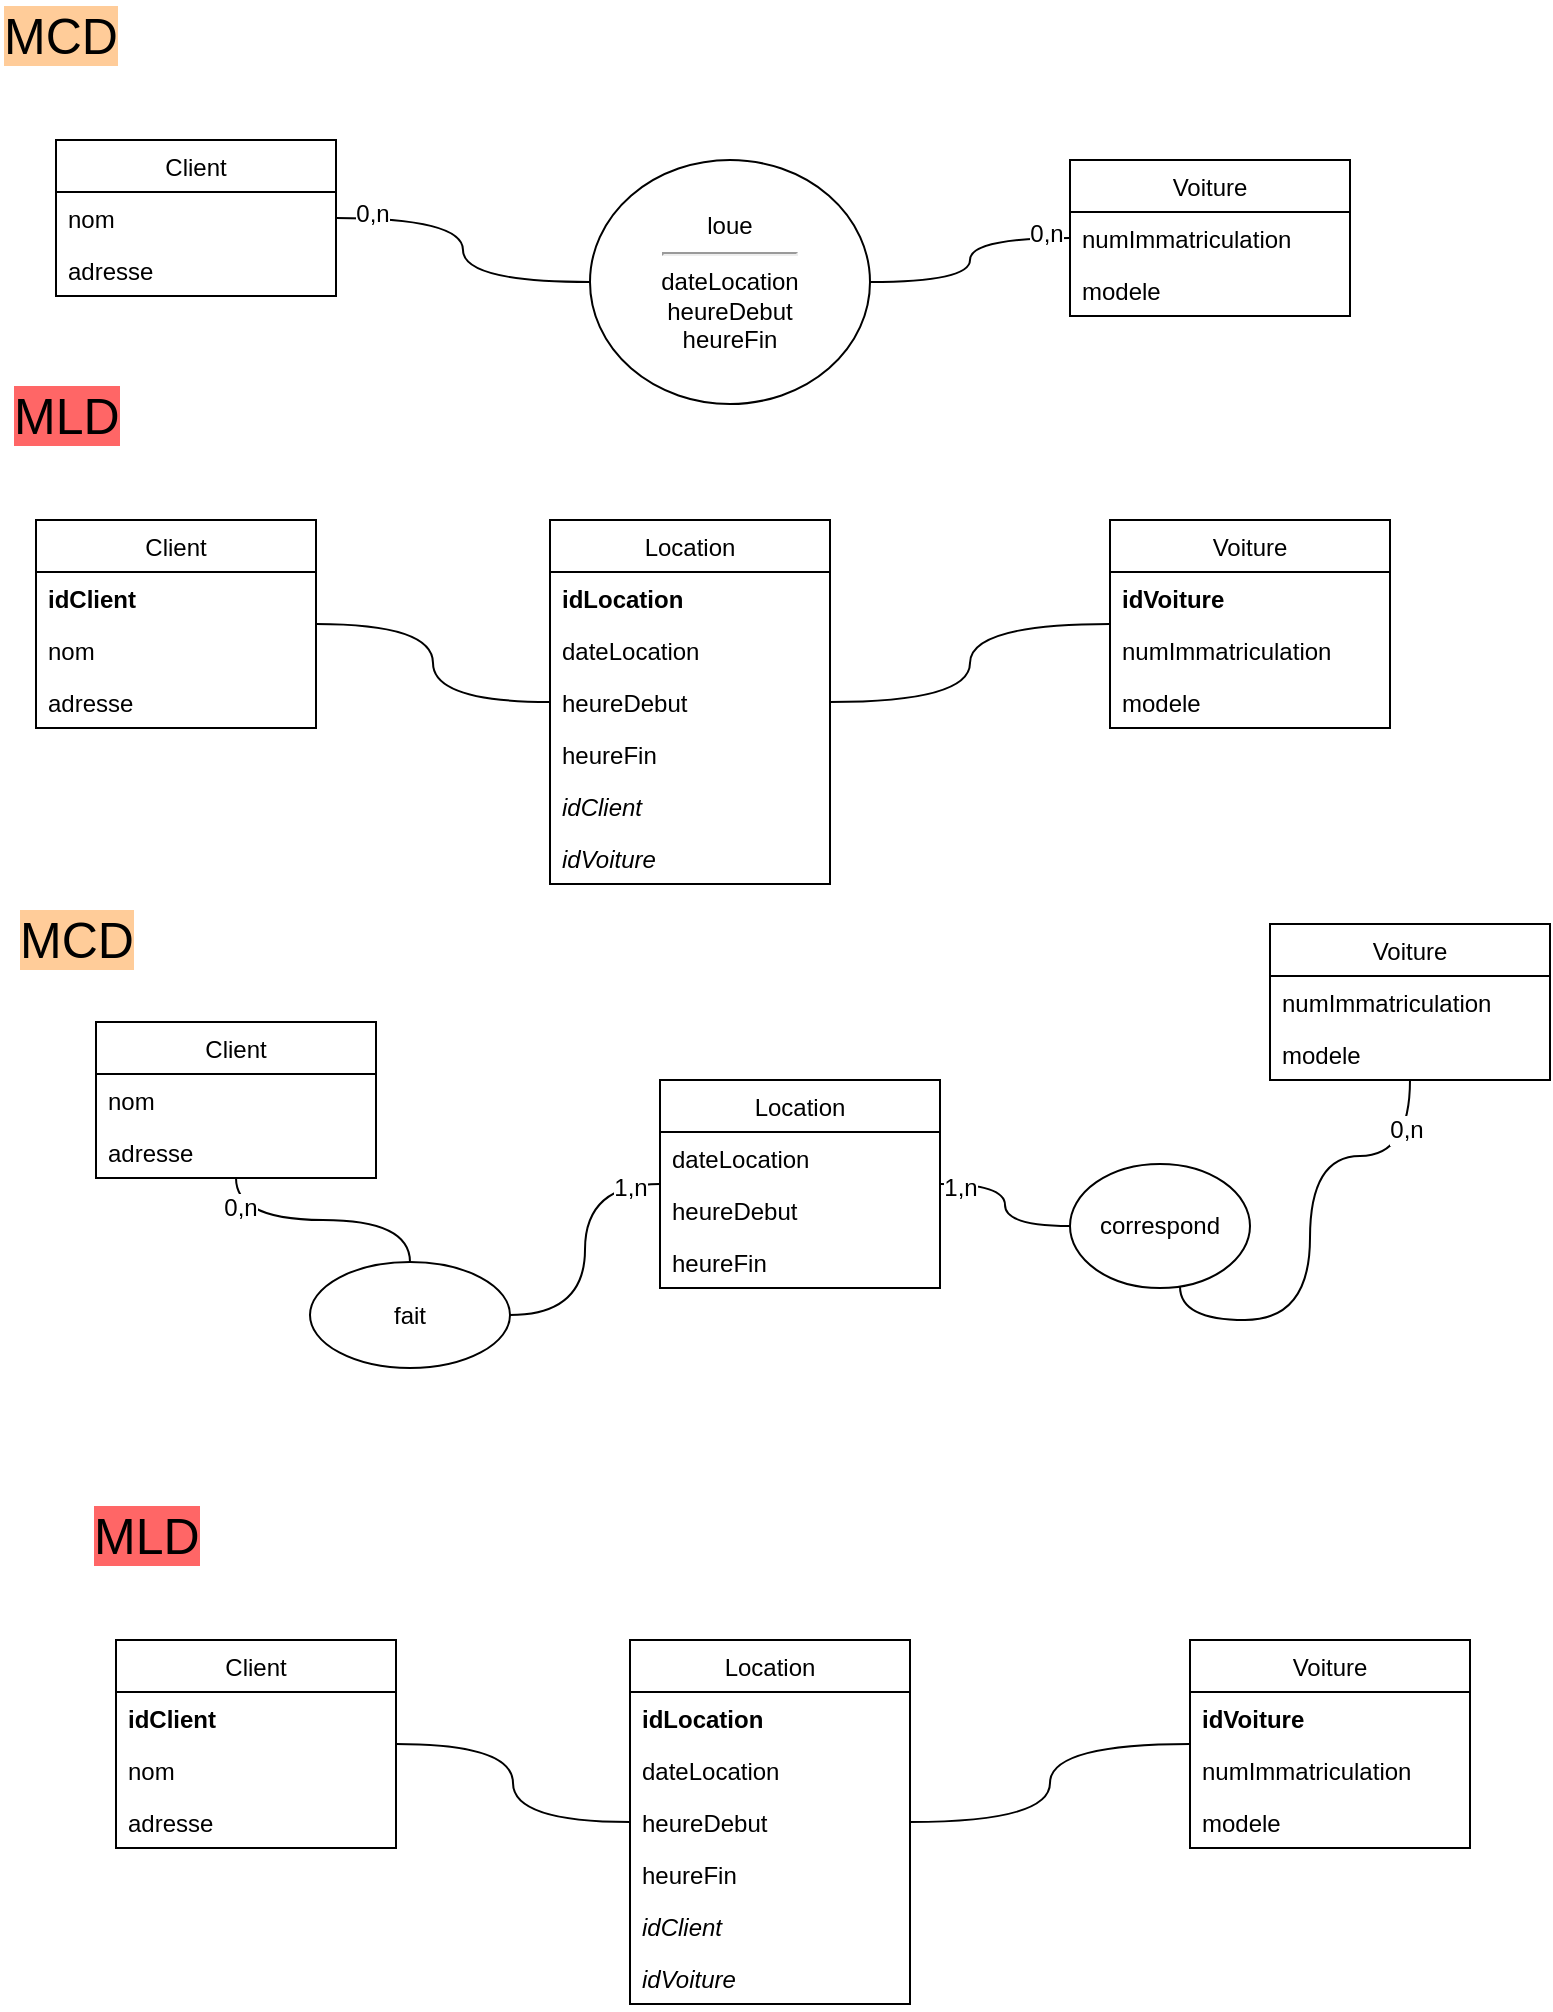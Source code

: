 <mxfile version="12.2.4" pages="1"><diagram id="MsMLAfeM4QHri8tDTB2r" name="Page-1"><mxGraphModel dx="668" dy="290" grid="1" gridSize="10" guides="1" tooltips="1" connect="1" arrows="1" fold="1" page="1" pageScale="1" pageWidth="850" pageHeight="1100" math="0" shadow="0"><root><mxCell id="0"/><mxCell id="1" parent="0"/><mxCell id="11" style="edgeStyle=orthogonalEdgeStyle;rounded=0;orthogonalLoop=1;jettySize=auto;html=1;curved=1;endArrow=none;endFill=0;" parent="1" source="2" target="10" edge="1"><mxGeometry relative="1" as="geometry"/></mxCell><mxCell id="17" value="0,n" style="text;html=1;resizable=0;points=[];align=center;verticalAlign=middle;labelBackgroundColor=#ffffff;" parent="11" vertex="1" connectable="0"><mxGeometry x="-0.779" y="2" relative="1" as="geometry"><mxPoint as="offset"/></mxGeometry></mxCell><mxCell id="2" value="Client" style="swimlane;fontStyle=0;childLayout=stackLayout;horizontal=1;startSize=26;fillColor=none;horizontalStack=0;resizeParent=1;resizeParentMax=0;resizeLast=0;collapsible=1;marginBottom=0;" parent="1" vertex="1"><mxGeometry x="63" y="90" width="140" height="78" as="geometry"/></mxCell><mxCell id="3" value="nom" style="text;strokeColor=none;fillColor=none;align=left;verticalAlign=top;spacingLeft=4;spacingRight=4;overflow=hidden;rotatable=0;points=[[0,0.5],[1,0.5]];portConstraint=eastwest;" parent="2" vertex="1"><mxGeometry y="26" width="140" height="26" as="geometry"/></mxCell><mxCell id="4" value="adresse" style="text;strokeColor=none;fillColor=none;align=left;verticalAlign=top;spacingLeft=4;spacingRight=4;overflow=hidden;rotatable=0;points=[[0,0.5],[1,0.5]];portConstraint=eastwest;" parent="2" vertex="1"><mxGeometry y="52" width="140" height="26" as="geometry"/></mxCell><mxCell id="10" value="loue&lt;hr&gt;dateLocation&lt;br&gt;heureDebut&lt;br&gt;heureFin" style="ellipse;whiteSpace=wrap;html=1;" parent="1" vertex="1"><mxGeometry x="330" y="100" width="140" height="122" as="geometry"/></mxCell><mxCell id="12" style="edgeStyle=orthogonalEdgeStyle;rounded=0;orthogonalLoop=1;jettySize=auto;html=1;curved=1;endArrow=none;endFill=0;" parent="1" source="10" target="13" edge="1"><mxGeometry relative="1" as="geometry"><mxPoint x="500" y="159" as="sourcePoint"/><mxPoint x="630" y="163" as="targetPoint"/></mxGeometry></mxCell><mxCell id="18" value="0,n" style="text;html=1;resizable=0;points=[];align=center;verticalAlign=middle;labelBackgroundColor=#ffffff;" parent="12" vertex="1" connectable="0"><mxGeometry x="0.803" y="2" relative="1" as="geometry"><mxPoint as="offset"/></mxGeometry></mxCell><mxCell id="13" value="Voiture" style="swimlane;fontStyle=0;childLayout=stackLayout;horizontal=1;startSize=26;fillColor=none;horizontalStack=0;resizeParent=1;resizeParentMax=0;resizeLast=0;collapsible=1;marginBottom=0;" parent="1" vertex="1"><mxGeometry x="570" y="100" width="140" height="78" as="geometry"/></mxCell><mxCell id="14" value="numImmatriculation" style="text;strokeColor=none;fillColor=none;align=left;verticalAlign=top;spacingLeft=4;spacingRight=4;overflow=hidden;rotatable=0;points=[[0,0.5],[1,0.5]];portConstraint=eastwest;" parent="13" vertex="1"><mxGeometry y="26" width="140" height="26" as="geometry"/></mxCell><mxCell id="15" value="modele" style="text;strokeColor=none;fillColor=none;align=left;verticalAlign=top;spacingLeft=4;spacingRight=4;overflow=hidden;rotatable=0;points=[[0,0.5],[1,0.5]];portConstraint=eastwest;" parent="13" vertex="1"><mxGeometry y="52" width="140" height="26" as="geometry"/></mxCell><mxCell id="19" style="edgeStyle=orthogonalEdgeStyle;rounded=0;orthogonalLoop=1;jettySize=auto;html=1;curved=1;endArrow=none;endFill=0;" parent="1" source="21" target="34" edge="1"><mxGeometry relative="1" as="geometry"><mxPoint x="320" y="530" as="targetPoint"/></mxGeometry></mxCell><mxCell id="20" value="0,n" style="text;html=1;resizable=0;points=[];align=center;verticalAlign=middle;labelBackgroundColor=#ffffff;" parent="19" vertex="1" connectable="0"><mxGeometry x="-0.779" y="2" relative="1" as="geometry"><mxPoint as="offset"/></mxGeometry></mxCell><mxCell id="21" value="Client" style="swimlane;fontStyle=0;childLayout=stackLayout;horizontal=1;startSize=26;fillColor=none;horizontalStack=0;resizeParent=1;resizeParentMax=0;resizeLast=0;collapsible=1;marginBottom=0;" parent="1" vertex="1"><mxGeometry x="83" y="531" width="140" height="78" as="geometry"/></mxCell><mxCell id="22" value="nom" style="text;strokeColor=none;fillColor=none;align=left;verticalAlign=top;spacingLeft=4;spacingRight=4;overflow=hidden;rotatable=0;points=[[0,0.5],[1,0.5]];portConstraint=eastwest;" parent="21" vertex="1"><mxGeometry y="26" width="140" height="26" as="geometry"/></mxCell><mxCell id="23" value="adresse" style="text;strokeColor=none;fillColor=none;align=left;verticalAlign=top;spacingLeft=4;spacingRight=4;overflow=hidden;rotatable=0;points=[[0,0.5],[1,0.5]];portConstraint=eastwest;" parent="21" vertex="1"><mxGeometry y="52" width="140" height="26" as="geometry"/></mxCell><mxCell id="24" value="correspond" style="ellipse;whiteSpace=wrap;html=1;" parent="1" vertex="1"><mxGeometry x="570" y="602" width="90" height="62" as="geometry"/></mxCell><mxCell id="25" style="edgeStyle=orthogonalEdgeStyle;rounded=0;orthogonalLoop=1;jettySize=auto;html=1;curved=1;endArrow=none;endFill=0;" parent="1" source="24" target="27" edge="1"><mxGeometry relative="1" as="geometry"><mxPoint x="490" y="589" as="sourcePoint"/><mxPoint x="620" y="593" as="targetPoint"/><Array as="points"><mxPoint x="625" y="680"/><mxPoint x="690" y="680"/><mxPoint x="690" y="598"/><mxPoint x="740" y="598"/></Array></mxGeometry></mxCell><mxCell id="26" value="0,n" style="text;html=1;resizable=0;points=[];align=center;verticalAlign=middle;labelBackgroundColor=#ffffff;" parent="25" vertex="1" connectable="0"><mxGeometry x="0.803" y="2" relative="1" as="geometry"><mxPoint as="offset"/></mxGeometry></mxCell><mxCell id="27" value="Voiture" style="swimlane;fontStyle=0;childLayout=stackLayout;horizontal=1;startSize=26;fillColor=none;horizontalStack=0;resizeParent=1;resizeParentMax=0;resizeLast=0;collapsible=1;marginBottom=0;" parent="1" vertex="1"><mxGeometry x="670" y="482" width="140" height="78" as="geometry"/></mxCell><mxCell id="28" value="numImmatriculation" style="text;strokeColor=none;fillColor=none;align=left;verticalAlign=top;spacingLeft=4;spacingRight=4;overflow=hidden;rotatable=0;points=[[0,0.5],[1,0.5]];portConstraint=eastwest;" parent="27" vertex="1"><mxGeometry y="26" width="140" height="26" as="geometry"/></mxCell><mxCell id="29" value="modele" style="text;strokeColor=none;fillColor=none;align=left;verticalAlign=top;spacingLeft=4;spacingRight=4;overflow=hidden;rotatable=0;points=[[0,0.5],[1,0.5]];portConstraint=eastwest;" parent="27" vertex="1"><mxGeometry y="52" width="140" height="26" as="geometry"/></mxCell><mxCell id="30" value="Location" style="swimlane;fontStyle=0;childLayout=stackLayout;horizontal=1;startSize=26;fillColor=none;horizontalStack=0;resizeParent=1;resizeParentMax=0;resizeLast=0;collapsible=1;marginBottom=0;" parent="1" vertex="1"><mxGeometry x="365" y="560" width="140" height="104" as="geometry"/></mxCell><mxCell id="31" value="dateLocation" style="text;strokeColor=none;fillColor=none;align=left;verticalAlign=top;spacingLeft=4;spacingRight=4;overflow=hidden;rotatable=0;points=[[0,0.5],[1,0.5]];portConstraint=eastwest;" parent="30" vertex="1"><mxGeometry y="26" width="140" height="26" as="geometry"/></mxCell><mxCell id="32" value="heureDebut" style="text;strokeColor=none;fillColor=none;align=left;verticalAlign=top;spacingLeft=4;spacingRight=4;overflow=hidden;rotatable=0;points=[[0,0.5],[1,0.5]];portConstraint=eastwest;" parent="30" vertex="1"><mxGeometry y="52" width="140" height="26" as="geometry"/></mxCell><mxCell id="33" value="heureFin" style="text;strokeColor=none;fillColor=none;align=left;verticalAlign=top;spacingLeft=4;spacingRight=4;overflow=hidden;rotatable=0;points=[[0,0.5],[1,0.5]];portConstraint=eastwest;" parent="30" vertex="1"><mxGeometry y="78" width="140" height="26" as="geometry"/></mxCell><mxCell id="34" value="fait" style="ellipse;whiteSpace=wrap;html=1;" parent="1" vertex="1"><mxGeometry x="190" y="651" width="100" height="53" as="geometry"/></mxCell><mxCell id="35" style="edgeStyle=orthogonalEdgeStyle;rounded=0;orthogonalLoop=1;jettySize=auto;html=1;curved=1;endArrow=none;endFill=0;" parent="1" source="30" target="34" edge="1"><mxGeometry relative="1" as="geometry"><mxPoint x="230" y="579" as="sourcePoint"/><mxPoint x="330.009" y="567" as="targetPoint"/></mxGeometry></mxCell><mxCell id="36" value="1,n" style="text;html=1;resizable=0;points=[];align=center;verticalAlign=middle;labelBackgroundColor=#ffffff;" parent="35" vertex="1" connectable="0"><mxGeometry x="-0.779" y="2" relative="1" as="geometry"><mxPoint as="offset"/></mxGeometry></mxCell><mxCell id="37" style="edgeStyle=orthogonalEdgeStyle;rounded=0;orthogonalLoop=1;jettySize=auto;html=1;curved=1;endArrow=none;endFill=0;" parent="1" source="24" target="30" edge="1"><mxGeometry relative="1" as="geometry"><mxPoint x="365" y="642" as="sourcePoint"/><mxPoint x="299.991" y="688" as="targetPoint"/></mxGeometry></mxCell><mxCell id="41" value="1,n" style="text;html=1;resizable=0;points=[];align=center;verticalAlign=middle;labelBackgroundColor=#ffffff;" parent="37" vertex="1" connectable="0"><mxGeometry x="0.768" y="2" relative="1" as="geometry"><mxPoint as="offset"/></mxGeometry></mxCell><mxCell id="43" value="MCD" style="text;html=1;resizable=0;points=[];autosize=1;align=left;verticalAlign=top;spacingTop=-4;labelBackgroundColor=#FFCC99;fontSize=25;" parent="1" vertex="1"><mxGeometry x="35" y="20" width="40" height="20" as="geometry"/></mxCell><mxCell id="78" style="edgeStyle=orthogonalEdgeStyle;rounded=0;orthogonalLoop=1;jettySize=auto;html=1;curved=1;endArrow=none;endFill=0;" parent="1" source="80" target="92" edge="1"><mxGeometry relative="1" as="geometry"><mxPoint x="320" y="351" as="targetPoint"/></mxGeometry></mxCell><mxCell id="80" value="Client" style="swimlane;fontStyle=0;childLayout=stackLayout;horizontal=1;startSize=26;fillColor=none;horizontalStack=0;resizeParent=1;resizeParentMax=0;resizeLast=0;collapsible=1;marginBottom=0;" parent="1" vertex="1"><mxGeometry x="53" y="280" width="140" height="104" as="geometry"/></mxCell><mxCell id="90" value="idClient" style="text;strokeColor=none;fillColor=none;align=left;verticalAlign=top;spacingLeft=4;spacingRight=4;overflow=hidden;rotatable=0;points=[[0,0.5],[1,0.5]];portConstraint=eastwest;fontStyle=1" parent="80" vertex="1"><mxGeometry y="26" width="140" height="26" as="geometry"/></mxCell><mxCell id="81" value="nom" style="text;strokeColor=none;fillColor=none;align=left;verticalAlign=top;spacingLeft=4;spacingRight=4;overflow=hidden;rotatable=0;points=[[0,0.5],[1,0.5]];portConstraint=eastwest;" parent="80" vertex="1"><mxGeometry y="52" width="140" height="26" as="geometry"/></mxCell><mxCell id="82" value="adresse" style="text;strokeColor=none;fillColor=none;align=left;verticalAlign=top;spacingLeft=4;spacingRight=4;overflow=hidden;rotatable=0;points=[[0,0.5],[1,0.5]];portConstraint=eastwest;" parent="80" vertex="1"><mxGeometry y="78" width="140" height="26" as="geometry"/></mxCell><mxCell id="84" style="edgeStyle=orthogonalEdgeStyle;rounded=0;orthogonalLoop=1;jettySize=auto;html=1;curved=1;endArrow=none;endFill=0;" parent="1" source="92" target="86" edge="1"><mxGeometry relative="1" as="geometry"><mxPoint x="460" y="351" as="sourcePoint"/><mxPoint x="620" y="353" as="targetPoint"/></mxGeometry></mxCell><mxCell id="86" value="Voiture" style="swimlane;fontStyle=0;childLayout=stackLayout;horizontal=1;startSize=26;fillColor=none;horizontalStack=0;resizeParent=1;resizeParentMax=0;resizeLast=0;collapsible=1;marginBottom=0;" parent="1" vertex="1"><mxGeometry x="590" y="280" width="140" height="104" as="geometry"/></mxCell><mxCell id="91" value="idVoiture" style="text;strokeColor=none;fillColor=none;align=left;verticalAlign=top;spacingLeft=4;spacingRight=4;overflow=hidden;rotatable=0;points=[[0,0.5],[1,0.5]];portConstraint=eastwest;fontStyle=1" parent="86" vertex="1"><mxGeometry y="26" width="140" height="26" as="geometry"/></mxCell><mxCell id="87" value="numImmatriculation" style="text;strokeColor=none;fillColor=none;align=left;verticalAlign=top;spacingLeft=4;spacingRight=4;overflow=hidden;rotatable=0;points=[[0,0.5],[1,0.5]];portConstraint=eastwest;" parent="86" vertex="1"><mxGeometry y="52" width="140" height="26" as="geometry"/></mxCell><mxCell id="88" value="modele" style="text;strokeColor=none;fillColor=none;align=left;verticalAlign=top;spacingLeft=4;spacingRight=4;overflow=hidden;rotatable=0;points=[[0,0.5],[1,0.5]];portConstraint=eastwest;" parent="86" vertex="1"><mxGeometry y="78" width="140" height="26" as="geometry"/></mxCell><mxCell id="89" value="MLD" style="text;html=1;resizable=0;points=[];autosize=1;align=left;verticalAlign=top;spacingTop=-4;labelBackgroundColor=#FF6666;fontSize=25;" parent="1" vertex="1"><mxGeometry x="40" y="210" width="70" height="30" as="geometry"/></mxCell><mxCell id="92" value="Location" style="swimlane;fontStyle=0;childLayout=stackLayout;horizontal=1;startSize=26;fillColor=none;horizontalStack=0;resizeParent=1;resizeParentMax=0;resizeLast=0;collapsible=1;marginBottom=0;" parent="1" vertex="1"><mxGeometry x="310" y="280" width="140" height="182" as="geometry"/></mxCell><mxCell id="93" value="idLocation" style="text;strokeColor=none;fillColor=none;align=left;verticalAlign=top;spacingLeft=4;spacingRight=4;overflow=hidden;rotatable=0;points=[[0,0.5],[1,0.5]];portConstraint=eastwest;fontStyle=1" parent="92" vertex="1"><mxGeometry y="26" width="140" height="26" as="geometry"/></mxCell><mxCell id="96" value="dateLocation" style="text;strokeColor=none;fillColor=none;align=left;verticalAlign=top;spacingLeft=4;spacingRight=4;overflow=hidden;rotatable=0;points=[[0,0.5],[1,0.5]];portConstraint=eastwest;" parent="92" vertex="1"><mxGeometry y="52" width="140" height="26" as="geometry"/></mxCell><mxCell id="94" value="heureDebut" style="text;strokeColor=none;fillColor=none;align=left;verticalAlign=top;spacingLeft=4;spacingRight=4;overflow=hidden;rotatable=0;points=[[0,0.5],[1,0.5]];portConstraint=eastwest;" parent="92" vertex="1"><mxGeometry y="78" width="140" height="26" as="geometry"/></mxCell><mxCell id="95" value="heureFin" style="text;strokeColor=none;fillColor=none;align=left;verticalAlign=top;spacingLeft=4;spacingRight=4;overflow=hidden;rotatable=0;points=[[0,0.5],[1,0.5]];portConstraint=eastwest;" parent="92" vertex="1"><mxGeometry y="104" width="140" height="26" as="geometry"/></mxCell><mxCell id="98" value="idClient" style="text;strokeColor=none;fillColor=none;align=left;verticalAlign=top;spacingLeft=4;spacingRight=4;overflow=hidden;rotatable=0;points=[[0,0.5],[1,0.5]];portConstraint=eastwest;fontStyle=2" parent="92" vertex="1"><mxGeometry y="130" width="140" height="26" as="geometry"/></mxCell><mxCell id="97" value="idVoiture" style="text;strokeColor=none;fillColor=none;align=left;verticalAlign=top;spacingLeft=4;spacingRight=4;overflow=hidden;rotatable=0;points=[[0,0.5],[1,0.5]];portConstraint=eastwest;fontStyle=2" parent="92" vertex="1"><mxGeometry y="156" width="140" height="26" as="geometry"/></mxCell><mxCell id="99" style="edgeStyle=orthogonalEdgeStyle;rounded=0;orthogonalLoop=1;jettySize=auto;html=1;curved=1;endArrow=none;endFill=0;" parent="1" source="100" target="110" edge="1"><mxGeometry relative="1" as="geometry"><mxPoint x="360" y="911" as="targetPoint"/></mxGeometry></mxCell><mxCell id="100" value="Client" style="swimlane;fontStyle=0;childLayout=stackLayout;horizontal=1;startSize=26;fillColor=none;horizontalStack=0;resizeParent=1;resizeParentMax=0;resizeLast=0;collapsible=1;marginBottom=0;" parent="1" vertex="1"><mxGeometry x="93" y="840" width="140" height="104" as="geometry"/></mxCell><mxCell id="101" value="idClient" style="text;strokeColor=none;fillColor=none;align=left;verticalAlign=top;spacingLeft=4;spacingRight=4;overflow=hidden;rotatable=0;points=[[0,0.5],[1,0.5]];portConstraint=eastwest;fontStyle=1" parent="100" vertex="1"><mxGeometry y="26" width="140" height="26" as="geometry"/></mxCell><mxCell id="102" value="nom" style="text;strokeColor=none;fillColor=none;align=left;verticalAlign=top;spacingLeft=4;spacingRight=4;overflow=hidden;rotatable=0;points=[[0,0.5],[1,0.5]];portConstraint=eastwest;" parent="100" vertex="1"><mxGeometry y="52" width="140" height="26" as="geometry"/></mxCell><mxCell id="103" value="adresse" style="text;strokeColor=none;fillColor=none;align=left;verticalAlign=top;spacingLeft=4;spacingRight=4;overflow=hidden;rotatable=0;points=[[0,0.5],[1,0.5]];portConstraint=eastwest;" parent="100" vertex="1"><mxGeometry y="78" width="140" height="26" as="geometry"/></mxCell><mxCell id="104" style="edgeStyle=orthogonalEdgeStyle;rounded=0;orthogonalLoop=1;jettySize=auto;html=1;curved=1;endArrow=none;endFill=0;" parent="1" source="110" target="105" edge="1"><mxGeometry relative="1" as="geometry"><mxPoint x="500" y="911" as="sourcePoint"/><mxPoint x="660" y="913" as="targetPoint"/></mxGeometry></mxCell><mxCell id="105" value="Voiture" style="swimlane;fontStyle=0;childLayout=stackLayout;horizontal=1;startSize=26;fillColor=none;horizontalStack=0;resizeParent=1;resizeParentMax=0;resizeLast=0;collapsible=1;marginBottom=0;" parent="1" vertex="1"><mxGeometry x="630" y="840" width="140" height="104" as="geometry"/></mxCell><mxCell id="106" value="idVoiture" style="text;strokeColor=none;fillColor=none;align=left;verticalAlign=top;spacingLeft=4;spacingRight=4;overflow=hidden;rotatable=0;points=[[0,0.5],[1,0.5]];portConstraint=eastwest;fontStyle=1" parent="105" vertex="1"><mxGeometry y="26" width="140" height="26" as="geometry"/></mxCell><mxCell id="107" value="numImmatriculation" style="text;strokeColor=none;fillColor=none;align=left;verticalAlign=top;spacingLeft=4;spacingRight=4;overflow=hidden;rotatable=0;points=[[0,0.5],[1,0.5]];portConstraint=eastwest;" parent="105" vertex="1"><mxGeometry y="52" width="140" height="26" as="geometry"/></mxCell><mxCell id="108" value="modele" style="text;strokeColor=none;fillColor=none;align=left;verticalAlign=top;spacingLeft=4;spacingRight=4;overflow=hidden;rotatable=0;points=[[0,0.5],[1,0.5]];portConstraint=eastwest;" parent="105" vertex="1"><mxGeometry y="78" width="140" height="26" as="geometry"/></mxCell><mxCell id="109" value="MLD" style="text;html=1;resizable=0;points=[];autosize=1;align=left;verticalAlign=top;spacingTop=-4;labelBackgroundColor=#FF6666;fontSize=25;" parent="1" vertex="1"><mxGeometry x="80" y="770" width="70" height="30" as="geometry"/></mxCell><mxCell id="110" value="Location" style="swimlane;fontStyle=0;childLayout=stackLayout;horizontal=1;startSize=26;fillColor=none;horizontalStack=0;resizeParent=1;resizeParentMax=0;resizeLast=0;collapsible=1;marginBottom=0;" parent="1" vertex="1"><mxGeometry x="350" y="840" width="140" height="182" as="geometry"/></mxCell><mxCell id="111" value="idLocation" style="text;strokeColor=none;fillColor=none;align=left;verticalAlign=top;spacingLeft=4;spacingRight=4;overflow=hidden;rotatable=0;points=[[0,0.5],[1,0.5]];portConstraint=eastwest;fontStyle=1" parent="110" vertex="1"><mxGeometry y="26" width="140" height="26" as="geometry"/></mxCell><mxCell id="112" value="dateLocation" style="text;strokeColor=none;fillColor=none;align=left;verticalAlign=top;spacingLeft=4;spacingRight=4;overflow=hidden;rotatable=0;points=[[0,0.5],[1,0.5]];portConstraint=eastwest;" parent="110" vertex="1"><mxGeometry y="52" width="140" height="26" as="geometry"/></mxCell><mxCell id="113" value="heureDebut" style="text;strokeColor=none;fillColor=none;align=left;verticalAlign=top;spacingLeft=4;spacingRight=4;overflow=hidden;rotatable=0;points=[[0,0.5],[1,0.5]];portConstraint=eastwest;" parent="110" vertex="1"><mxGeometry y="78" width="140" height="26" as="geometry"/></mxCell><mxCell id="114" value="heureFin" style="text;strokeColor=none;fillColor=none;align=left;verticalAlign=top;spacingLeft=4;spacingRight=4;overflow=hidden;rotatable=0;points=[[0,0.5],[1,0.5]];portConstraint=eastwest;" parent="110" vertex="1"><mxGeometry y="104" width="140" height="26" as="geometry"/></mxCell><mxCell id="115" value="idClient" style="text;strokeColor=none;fillColor=none;align=left;verticalAlign=top;spacingLeft=4;spacingRight=4;overflow=hidden;rotatable=0;points=[[0,0.5],[1,0.5]];portConstraint=eastwest;fontStyle=2" parent="110" vertex="1"><mxGeometry y="130" width="140" height="26" as="geometry"/></mxCell><mxCell id="116" value="idVoiture" style="text;strokeColor=none;fillColor=none;align=left;verticalAlign=top;spacingLeft=4;spacingRight=4;overflow=hidden;rotatable=0;points=[[0,0.5],[1,0.5]];portConstraint=eastwest;fontStyle=2" parent="110" vertex="1"><mxGeometry y="156" width="140" height="26" as="geometry"/></mxCell><mxCell id="119" value="MCD" style="text;html=1;resizable=0;points=[];autosize=1;align=left;verticalAlign=top;spacingTop=-4;labelBackgroundColor=#FFCC99;fontSize=25;" parent="1" vertex="1"><mxGeometry x="43" y="472" width="40" height="20" as="geometry"/></mxCell></root></mxGraphModel></diagram></mxfile>